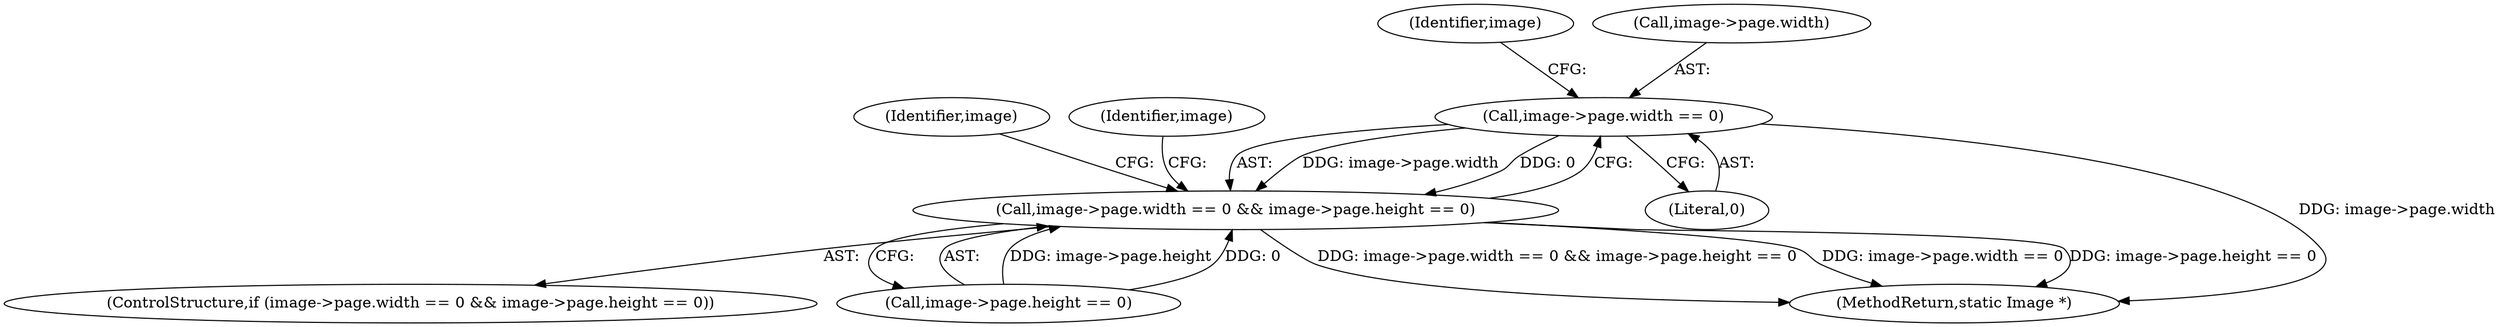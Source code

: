 digraph "0_ImageMagick6_1007b98f8795ad4bea6bc5f68a32d83e982fdae4@pointer" {
"1002206" [label="(Call,image->page.width == 0)"];
"1002205" [label="(Call,image->page.width == 0 && image->page.height == 0)"];
"1002206" [label="(Call,image->page.width == 0)"];
"1002216" [label="(Identifier,image)"];
"1002205" [label="(Call,image->page.width == 0 && image->page.height == 0)"];
"1002213" [label="(Call,image->page.height == 0)"];
"1002204" [label="(ControlStructure,if (image->page.width == 0 && image->page.height == 0))"];
"1002212" [label="(Literal,0)"];
"1002240" [label="(Identifier,image)"];
"1002330" [label="(MethodReturn,static Image *)"];
"1002207" [label="(Call,image->page.width)"];
"1002224" [label="(Identifier,image)"];
"1002206" -> "1002205"  [label="AST: "];
"1002206" -> "1002212"  [label="CFG: "];
"1002207" -> "1002206"  [label="AST: "];
"1002212" -> "1002206"  [label="AST: "];
"1002216" -> "1002206"  [label="CFG: "];
"1002205" -> "1002206"  [label="CFG: "];
"1002206" -> "1002330"  [label="DDG: image->page.width"];
"1002206" -> "1002205"  [label="DDG: image->page.width"];
"1002206" -> "1002205"  [label="DDG: 0"];
"1002205" -> "1002204"  [label="AST: "];
"1002205" -> "1002213"  [label="CFG: "];
"1002213" -> "1002205"  [label="AST: "];
"1002224" -> "1002205"  [label="CFG: "];
"1002240" -> "1002205"  [label="CFG: "];
"1002205" -> "1002330"  [label="DDG: image->page.width == 0 && image->page.height == 0"];
"1002205" -> "1002330"  [label="DDG: image->page.width == 0"];
"1002205" -> "1002330"  [label="DDG: image->page.height == 0"];
"1002213" -> "1002205"  [label="DDG: image->page.height"];
"1002213" -> "1002205"  [label="DDG: 0"];
}
